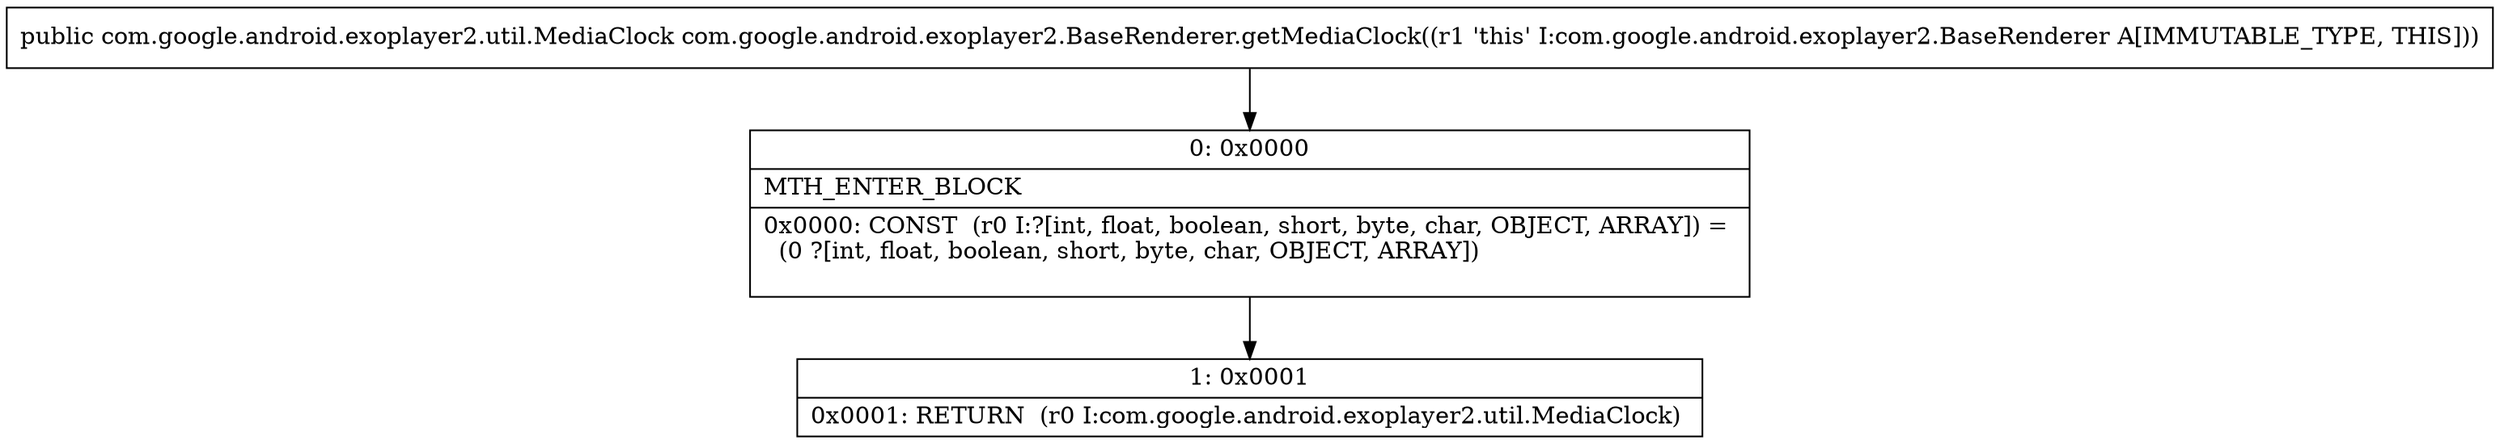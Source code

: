 digraph "CFG forcom.google.android.exoplayer2.BaseRenderer.getMediaClock()Lcom\/google\/android\/exoplayer2\/util\/MediaClock;" {
Node_0 [shape=record,label="{0\:\ 0x0000|MTH_ENTER_BLOCK\l|0x0000: CONST  (r0 I:?[int, float, boolean, short, byte, char, OBJECT, ARRAY]) = \l  (0 ?[int, float, boolean, short, byte, char, OBJECT, ARRAY])\l \l}"];
Node_1 [shape=record,label="{1\:\ 0x0001|0x0001: RETURN  (r0 I:com.google.android.exoplayer2.util.MediaClock) \l}"];
MethodNode[shape=record,label="{public com.google.android.exoplayer2.util.MediaClock com.google.android.exoplayer2.BaseRenderer.getMediaClock((r1 'this' I:com.google.android.exoplayer2.BaseRenderer A[IMMUTABLE_TYPE, THIS])) }"];
MethodNode -> Node_0;
Node_0 -> Node_1;
}


